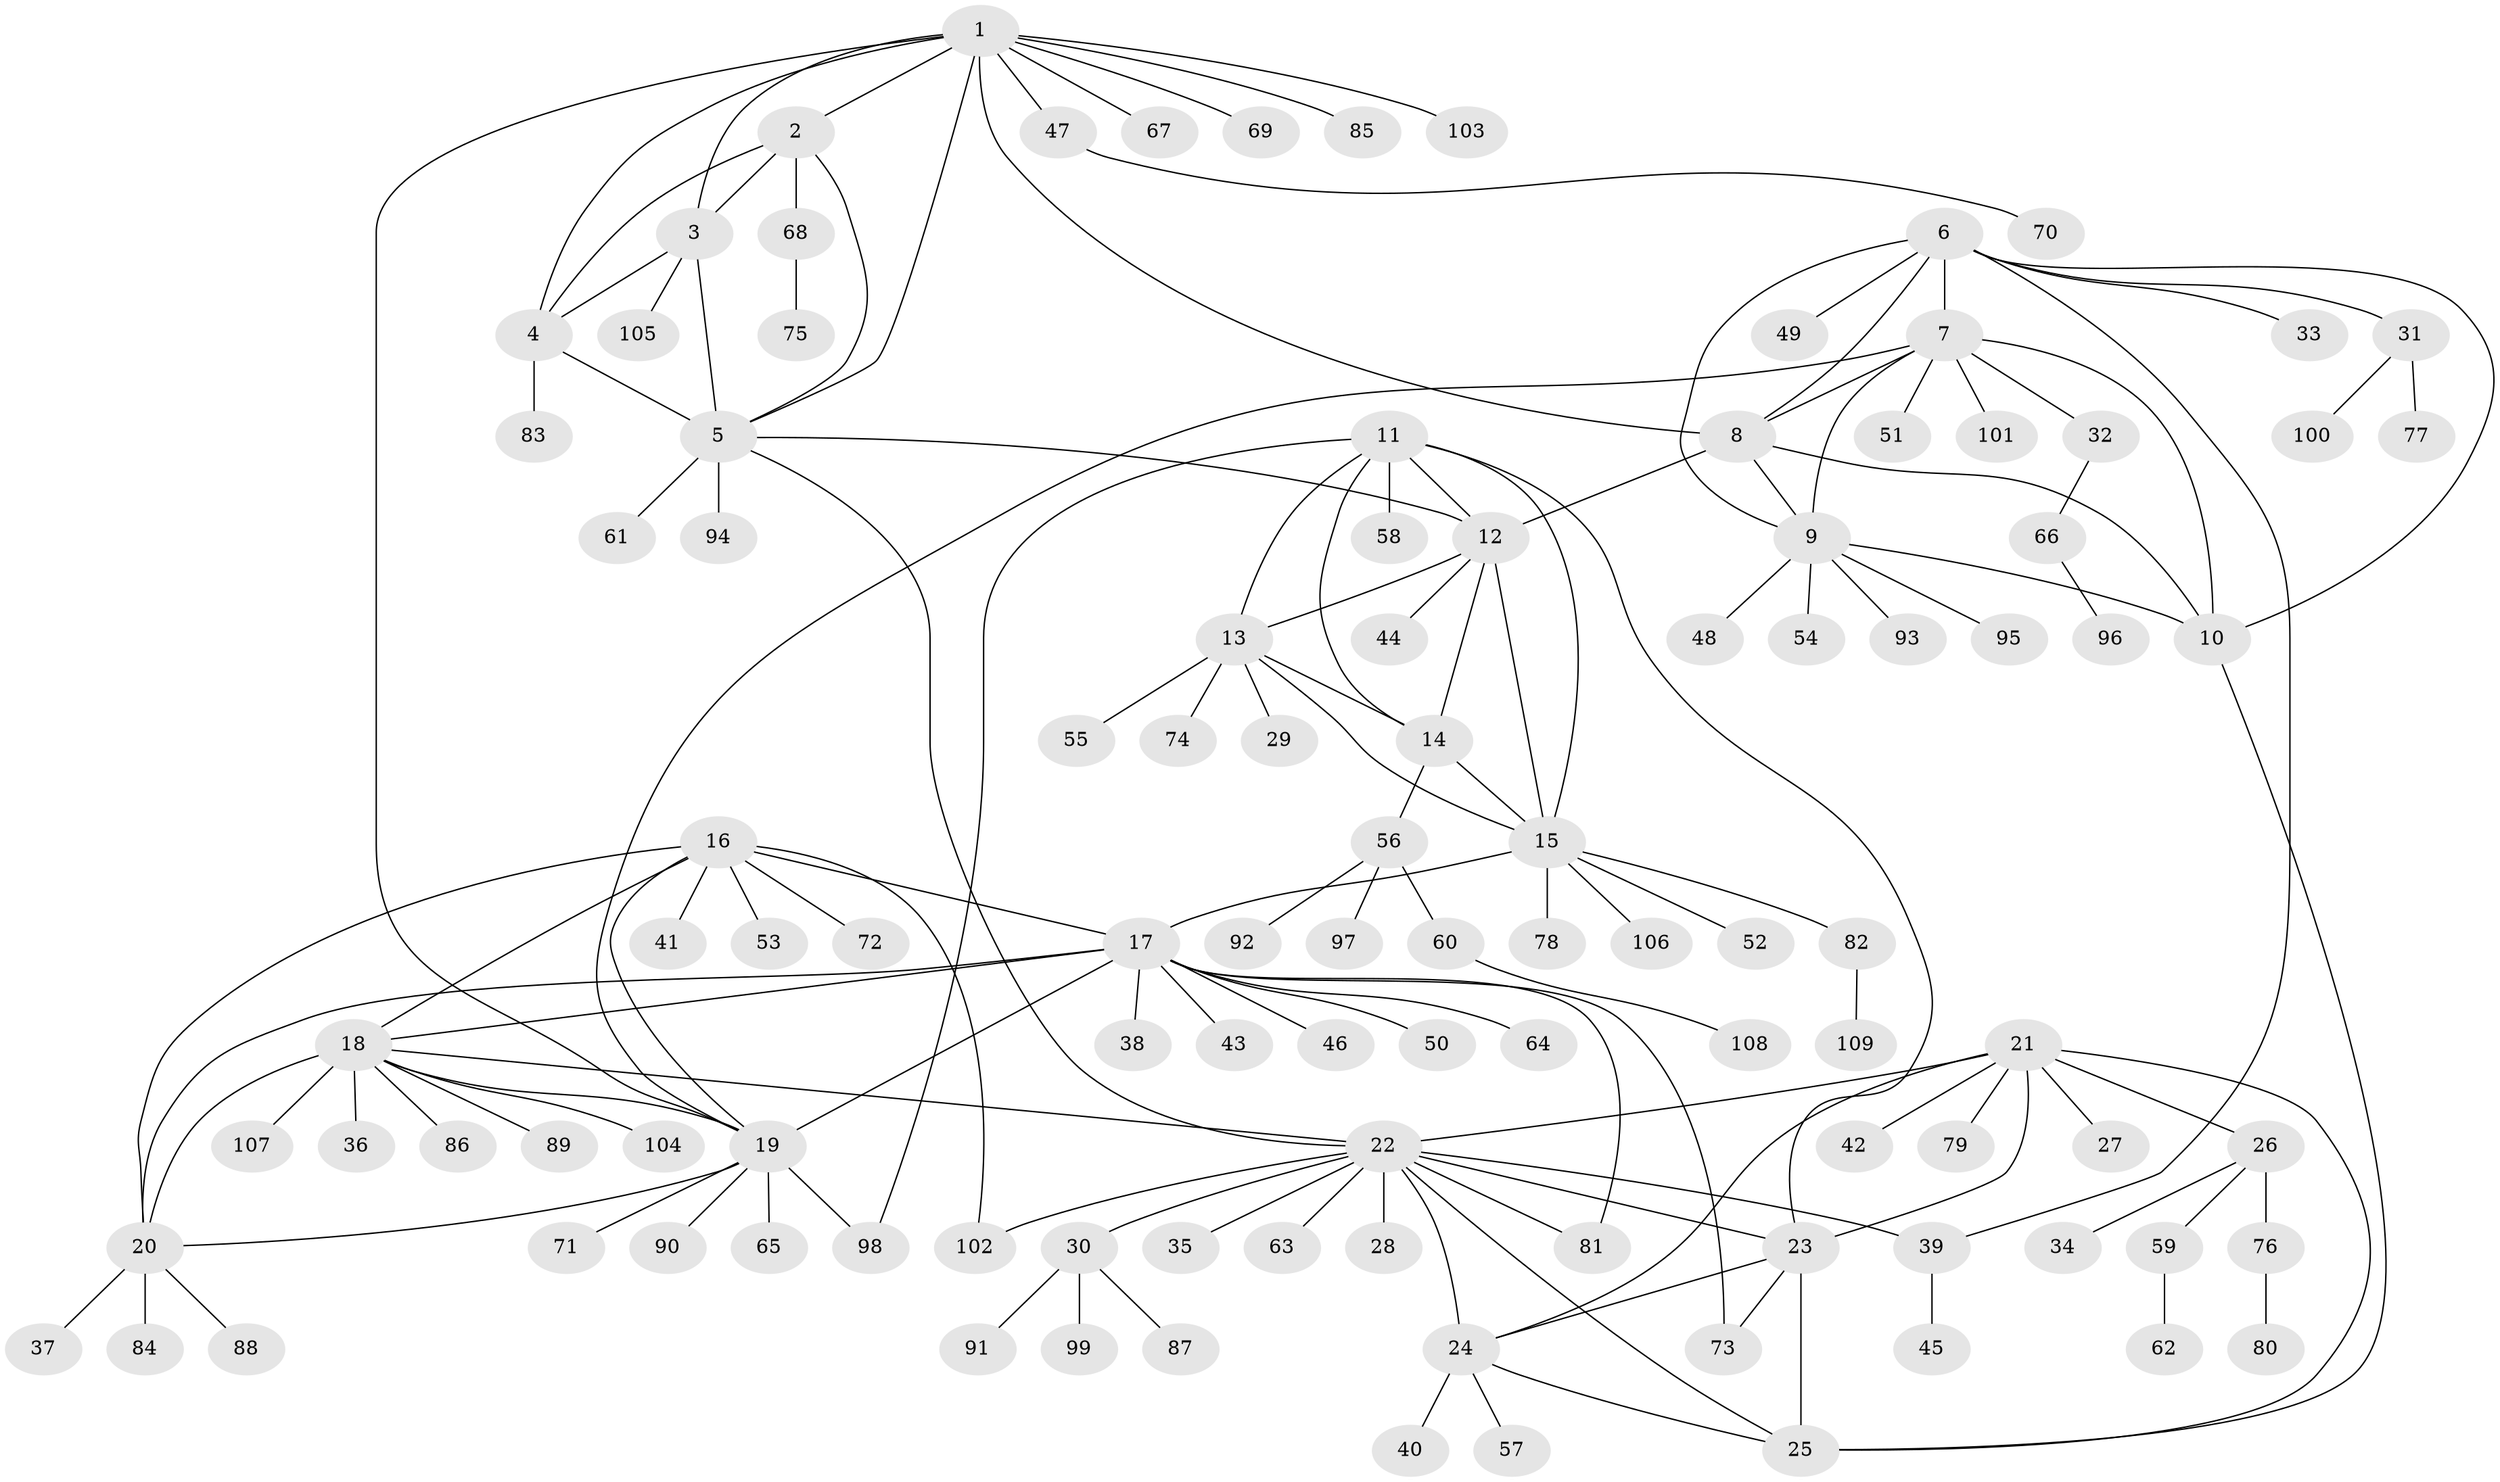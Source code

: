 // coarse degree distribution, {7: 0.05454545454545454, 5: 0.07272727272727272, 4: 0.07272727272727272, 6: 0.16363636363636364, 9: 0.01818181818181818, 10: 0.01818181818181818, 3: 0.09090909090909091, 1: 0.41818181818181815, 2: 0.09090909090909091}
// Generated by graph-tools (version 1.1) at 2025/52/03/04/25 22:52:49]
// undirected, 109 vertices, 149 edges
graph export_dot {
  node [color=gray90,style=filled];
  1;
  2;
  3;
  4;
  5;
  6;
  7;
  8;
  9;
  10;
  11;
  12;
  13;
  14;
  15;
  16;
  17;
  18;
  19;
  20;
  21;
  22;
  23;
  24;
  25;
  26;
  27;
  28;
  29;
  30;
  31;
  32;
  33;
  34;
  35;
  36;
  37;
  38;
  39;
  40;
  41;
  42;
  43;
  44;
  45;
  46;
  47;
  48;
  49;
  50;
  51;
  52;
  53;
  54;
  55;
  56;
  57;
  58;
  59;
  60;
  61;
  62;
  63;
  64;
  65;
  66;
  67;
  68;
  69;
  70;
  71;
  72;
  73;
  74;
  75;
  76;
  77;
  78;
  79;
  80;
  81;
  82;
  83;
  84;
  85;
  86;
  87;
  88;
  89;
  90;
  91;
  92;
  93;
  94;
  95;
  96;
  97;
  98;
  99;
  100;
  101;
  102;
  103;
  104;
  105;
  106;
  107;
  108;
  109;
  1 -- 2;
  1 -- 3;
  1 -- 4;
  1 -- 5;
  1 -- 8;
  1 -- 19;
  1 -- 47;
  1 -- 67;
  1 -- 69;
  1 -- 85;
  1 -- 103;
  2 -- 3;
  2 -- 4;
  2 -- 5;
  2 -- 68;
  3 -- 4;
  3 -- 5;
  3 -- 105;
  4 -- 5;
  4 -- 83;
  5 -- 12;
  5 -- 22;
  5 -- 61;
  5 -- 94;
  6 -- 7;
  6 -- 8;
  6 -- 9;
  6 -- 10;
  6 -- 31;
  6 -- 33;
  6 -- 39;
  6 -- 49;
  7 -- 8;
  7 -- 9;
  7 -- 10;
  7 -- 19;
  7 -- 32;
  7 -- 51;
  7 -- 101;
  8 -- 9;
  8 -- 10;
  8 -- 12;
  9 -- 10;
  9 -- 48;
  9 -- 54;
  9 -- 93;
  9 -- 95;
  10 -- 25;
  11 -- 12;
  11 -- 13;
  11 -- 14;
  11 -- 15;
  11 -- 23;
  11 -- 58;
  11 -- 98;
  12 -- 13;
  12 -- 14;
  12 -- 15;
  12 -- 44;
  13 -- 14;
  13 -- 15;
  13 -- 29;
  13 -- 55;
  13 -- 74;
  14 -- 15;
  14 -- 56;
  15 -- 17;
  15 -- 52;
  15 -- 78;
  15 -- 82;
  15 -- 106;
  16 -- 17;
  16 -- 18;
  16 -- 19;
  16 -- 20;
  16 -- 41;
  16 -- 53;
  16 -- 72;
  16 -- 102;
  17 -- 18;
  17 -- 19;
  17 -- 20;
  17 -- 38;
  17 -- 43;
  17 -- 46;
  17 -- 50;
  17 -- 64;
  17 -- 73;
  17 -- 81;
  18 -- 19;
  18 -- 20;
  18 -- 22;
  18 -- 36;
  18 -- 86;
  18 -- 89;
  18 -- 104;
  18 -- 107;
  19 -- 20;
  19 -- 65;
  19 -- 71;
  19 -- 90;
  19 -- 98;
  20 -- 37;
  20 -- 84;
  20 -- 88;
  21 -- 22;
  21 -- 23;
  21 -- 24;
  21 -- 25;
  21 -- 26;
  21 -- 27;
  21 -- 42;
  21 -- 79;
  22 -- 23;
  22 -- 24;
  22 -- 25;
  22 -- 28;
  22 -- 30;
  22 -- 35;
  22 -- 39;
  22 -- 63;
  22 -- 81;
  22 -- 102;
  23 -- 24;
  23 -- 25;
  23 -- 73;
  24 -- 25;
  24 -- 40;
  24 -- 57;
  26 -- 34;
  26 -- 59;
  26 -- 76;
  30 -- 87;
  30 -- 91;
  30 -- 99;
  31 -- 77;
  31 -- 100;
  32 -- 66;
  39 -- 45;
  47 -- 70;
  56 -- 60;
  56 -- 92;
  56 -- 97;
  59 -- 62;
  60 -- 108;
  66 -- 96;
  68 -- 75;
  76 -- 80;
  82 -- 109;
}
